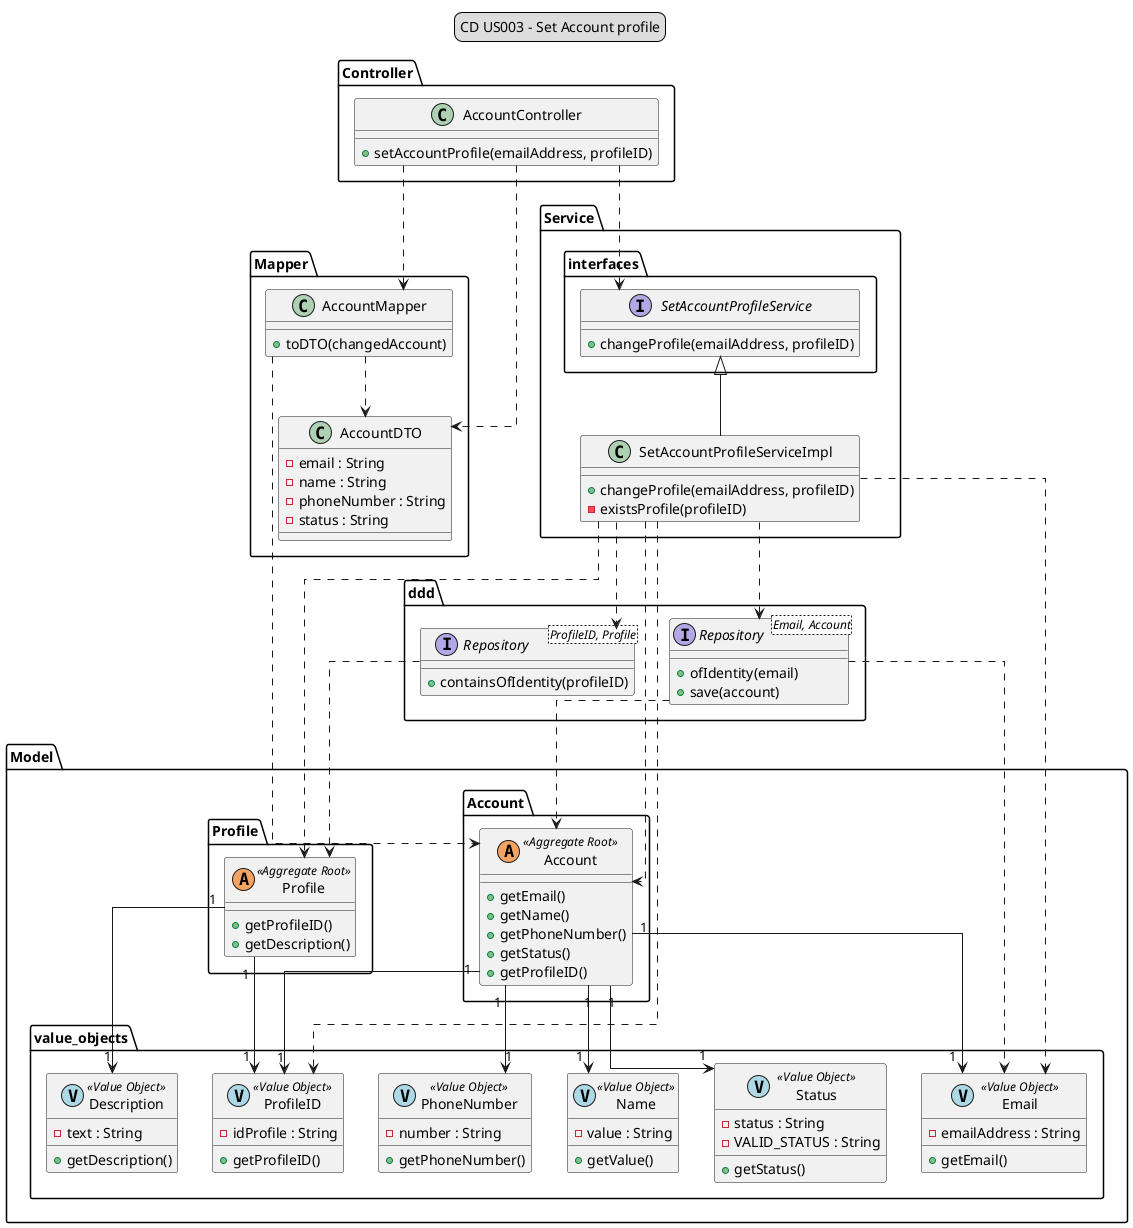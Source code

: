 @startuml

legend top
CD US003 - Set Account profile
end legend

skinparam linetype ortho

package Controller {
    class "AccountController" as controller {
        +setAccountProfile(emailAddress, profileID)
    }
}

package Service {
    package interfaces {
        interface "SetAccountProfileService" as  serviceInterface {
            +changeProfile(emailAddress, profileID)
        }
    }
    class "SetAccountProfileServiceImpl" as serviceImpl {
                +changeProfile(emailAddress, profileID)
                -existsProfile(profileID)
    }
}

package ddd {
    interface "Repository<Email, Account>" as interfaceAccountRepo {
        +ofIdentity(email)
        +save(account)
    }
    interface "Repository<ProfileID, Profile>" as interfaceProfileRepo {
        +containsOfIdentity(profileID)
    }
}

package Mapper {
    class "AccountMapper" as AccountMapper {
        +toDTO(changedAccount)
    }
    class "AccountDTO" as AccountDTO {
     - email : String
     - name : String
     - phoneNumber : String
     - status : String
     }
}

package Model {

    package value_objects {
        class "Email" as email <<(V, LightBlue) Value Object>> {
            -emailAddress : String
            +getEmail()
        }
        class "Name" as name <<(V, LightBlue) Value Object>> {
            -value : String
            +getValue()
        }
        class "PhoneNumber" as phoneNumber <<(V, LightBlue) Value Object>> {
            -number : String
            +getPhoneNumber()
        }
        class "Status" as status <<(V, LightBlue) Value Object>> {
            -status : String
            -VALID_STATUS : String
            +getStatus()
        }
        class "ProfileID" as profileID <<(V, LightBlue) Value Object>> {
            -idProfile : String
            +getProfileID()
        }
        class "Description" as description <<(V, LightBlue) Value Object>> {
            -text : String
            +getDescription()
        }
    }

    package Account {
        class "Account" as account <<(A,SandyBrown) Aggregate Root>> {
            +getEmail()
            +getName()
            +getPhoneNumber()
            +getStatus()
            +getProfileID()
        }
    }

    package Profile {
        class "Profile" as profile <<(A,SandyBrown) Aggregate Root>> {
            +getProfileID()
            +getDescription()
        }
    }
}


controller ..> serviceInterface
controller ..> AccountMapper
controller ..> AccountDTO
serviceInterface <|-- serviceImpl

serviceImpl ..> account
serviceImpl ..> email
serviceImpl ..> profile
serviceImpl ..> profileID
serviceImpl ..> interfaceAccountRepo
serviceImpl ..> interfaceProfileRepo

interfaceAccountRepo ..> account
interfaceAccountRepo ..> email
interfaceProfileRepo ..> profile

account "1" --> "1" profileID
account "1" --> "1" email
account "1" --> "1" name
account "1" --> "1" phoneNumber
account "1" --> "1" status

profile "1" --> "1" description
profile "1" --> "1" profileID


AccountMapper ..> AccountDTO
AccountMapper ..> account

@enduml
